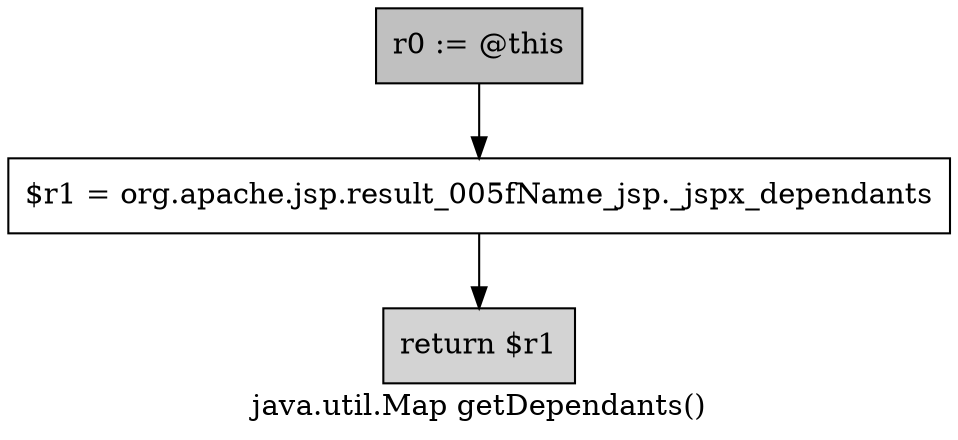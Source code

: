 digraph "java.util.Map getDependants()" {
    label="java.util.Map getDependants()";
    node [shape=box];
    "0" [style=filled,fillcolor=gray,label="r0 := @this",];
    "1" [label="$r1 = org.apache.jsp.result_005fName_jsp._jspx_dependants",];
    "0"->"1";
    "2" [style=filled,fillcolor=lightgray,label="return $r1",];
    "1"->"2";
}
